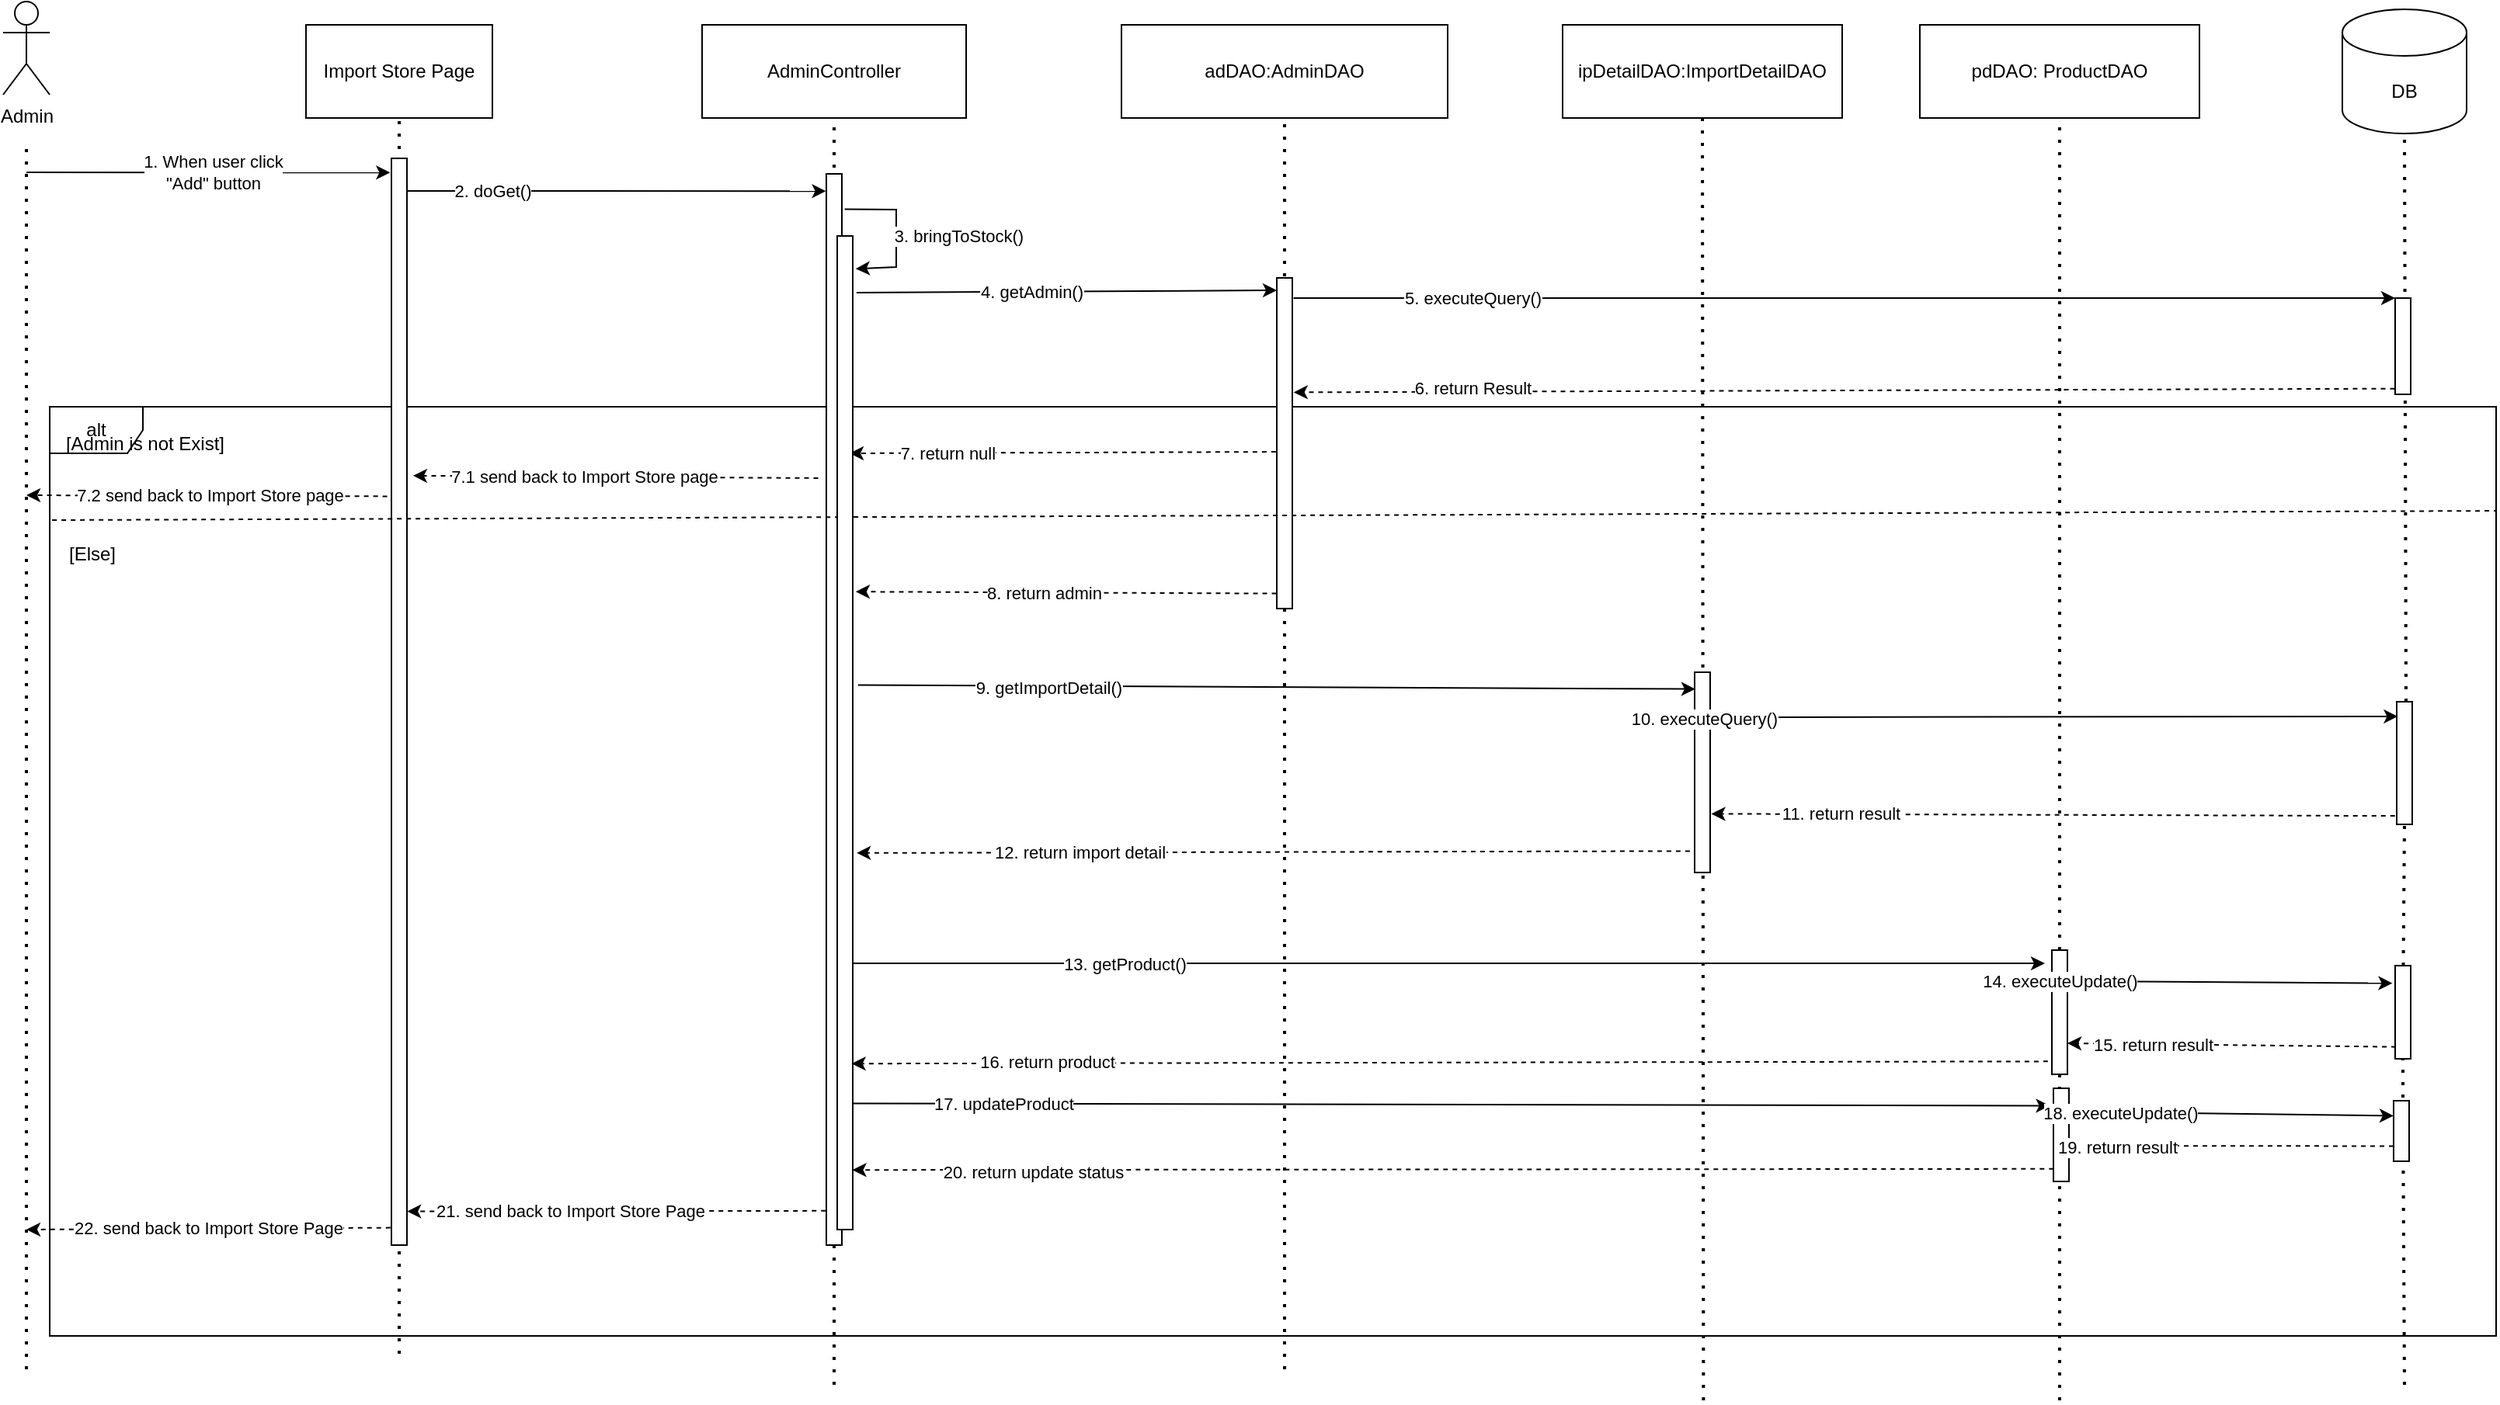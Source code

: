 <mxfile version="22.0.8" type="device">
  <diagram id="q-MbuWhYYtdjwNa4Wrbu" name="Page-1">
    <mxGraphModel dx="1167" dy="1710" grid="1" gridSize="10" guides="1" tooltips="1" connect="1" arrows="1" fold="1" page="1" pageScale="1" pageWidth="850" pageHeight="1100" math="0" shadow="0">
      <root>
        <mxCell id="0" />
        <mxCell id="1" parent="0" />
        <mxCell id="53" value="alt" style="shape=umlFrame;whiteSpace=wrap;html=1;" parent="1" vertex="1">
          <mxGeometry x="35" y="240" width="1575" height="598.5" as="geometry" />
        </mxCell>
        <mxCell id="2" value="Admin" style="shape=umlActor;verticalLabelPosition=bottom;verticalAlign=top;html=1;outlineConnect=0;" parent="1" vertex="1">
          <mxGeometry x="5" y="-21" width="30" height="60" as="geometry" />
        </mxCell>
        <mxCell id="3" value="" style="endArrow=none;dashed=1;html=1;dashPattern=1 3;strokeWidth=2;" parent="1" edge="1">
          <mxGeometry width="50" height="50" relative="1" as="geometry">
            <mxPoint x="20" y="860" as="sourcePoint" />
            <mxPoint x="20" y="70" as="targetPoint" />
          </mxGeometry>
        </mxCell>
        <mxCell id="4" value="Import Store Page" style="rounded=0;whiteSpace=wrap;html=1;" parent="1" vertex="1">
          <mxGeometry x="200" y="-6" width="120" height="60" as="geometry" />
        </mxCell>
        <mxCell id="6" value="" style="endArrow=none;dashed=1;html=1;dashPattern=1 3;strokeWidth=2;entryX=0.5;entryY=1;entryDx=0;entryDy=0;" parent="1" target="4" edge="1">
          <mxGeometry width="50" height="50" relative="1" as="geometry">
            <mxPoint x="260" y="850" as="sourcePoint" />
            <mxPoint x="259.52" y="130" as="targetPoint" />
          </mxGeometry>
        </mxCell>
        <mxCell id="7" value="1. When user click &lt;br&gt;&quot;Add&quot; button" style="endArrow=classic;html=1;entryX=-0.081;entryY=0.005;entryDx=0;entryDy=0;entryPerimeter=0;" parent="1" edge="1">
          <mxGeometry x="0.024" width="50" height="50" relative="1" as="geometry">
            <mxPoint x="20" y="89" as="sourcePoint" />
            <mxPoint x="254.19" y="89.165" as="targetPoint" />
            <mxPoint as="offset" />
          </mxGeometry>
        </mxCell>
        <mxCell id="8" value="AdminController" style="rounded=0;whiteSpace=wrap;html=1;" parent="1" vertex="1">
          <mxGeometry x="455" y="-6" width="170" height="60" as="geometry" />
        </mxCell>
        <mxCell id="9" value="adDAO:AdminDAO" style="rounded=0;whiteSpace=wrap;html=1;" parent="1" vertex="1">
          <mxGeometry x="725" y="-6" width="210" height="60" as="geometry" />
        </mxCell>
        <mxCell id="10" value="ipDetailDAO:ImportDetailDAO" style="rounded=0;whiteSpace=wrap;html=1;" parent="1" vertex="1">
          <mxGeometry x="1009" y="-6" width="180" height="60" as="geometry" />
        </mxCell>
        <mxCell id="12" value="DB" style="shape=cylinder3;whiteSpace=wrap;html=1;boundedLbl=1;backgroundOutline=1;size=15;" parent="1" vertex="1">
          <mxGeometry x="1511" y="-16" width="80" height="80" as="geometry" />
        </mxCell>
        <mxCell id="13" value="" style="rounded=0;whiteSpace=wrap;html=1;" parent="1" vertex="1">
          <mxGeometry x="255" y="80" width="10" height="700" as="geometry" />
        </mxCell>
        <mxCell id="14" value="" style="endArrow=none;dashed=1;html=1;dashPattern=1 3;strokeWidth=2;entryX=0.5;entryY=1;entryDx=0;entryDy=0;" parent="1" target="8" edge="1">
          <mxGeometry width="50" height="50" relative="1" as="geometry">
            <mxPoint x="540" y="870" as="sourcePoint" />
            <mxPoint x="539.73" y="120" as="targetPoint" />
          </mxGeometry>
        </mxCell>
        <mxCell id="15" value="" style="endArrow=none;dashed=1;html=1;dashPattern=1 3;strokeWidth=2;entryX=0.5;entryY=1;entryDx=0;entryDy=0;" parent="1" target="9" edge="1">
          <mxGeometry width="50" height="50" relative="1" as="geometry">
            <mxPoint x="830" y="860" as="sourcePoint" />
            <mxPoint x="829.95" y="130" as="targetPoint" />
          </mxGeometry>
        </mxCell>
        <mxCell id="16" value="" style="endArrow=none;dashed=1;html=1;dashPattern=1 3;strokeWidth=2;entryX=0.5;entryY=1;entryDx=0;entryDy=0;" parent="1" target="10" edge="1">
          <mxGeometry width="50" height="50" relative="1" as="geometry">
            <mxPoint x="1099.68" y="880" as="sourcePoint" />
            <mxPoint x="1100" y="120" as="targetPoint" />
          </mxGeometry>
        </mxCell>
        <mxCell id="17" value="" style="endArrow=none;dashed=1;html=1;dashPattern=1 3;strokeWidth=2;entryX=0.5;entryY=1;entryDx=0;entryDy=0;entryPerimeter=0;" parent="1" target="12" edge="1">
          <mxGeometry width="50" height="50" relative="1" as="geometry">
            <mxPoint x="1552" y="430" as="sourcePoint" />
            <mxPoint x="1552" y="120" as="targetPoint" />
          </mxGeometry>
        </mxCell>
        <mxCell id="18" value="" style="rounded=0;whiteSpace=wrap;html=1;" parent="1" vertex="1">
          <mxGeometry x="535" y="90" width="10" height="690" as="geometry" />
        </mxCell>
        <mxCell id="19" value="2. doGet()" style="endArrow=classic;html=1;entryX=-0.023;entryY=0.005;entryDx=0;entryDy=0;entryPerimeter=0;" parent="1" edge="1">
          <mxGeometry x="-0.593" width="50" height="50" relative="1" as="geometry">
            <mxPoint x="265" y="101.0" as="sourcePoint" />
            <mxPoint x="534.77" y="101.115" as="targetPoint" />
            <mxPoint as="offset" />
          </mxGeometry>
        </mxCell>
        <mxCell id="20" value="" style="rounded=0;whiteSpace=wrap;html=1;" parent="1" vertex="1">
          <mxGeometry x="825" y="157" width="10" height="213" as="geometry" />
        </mxCell>
        <mxCell id="21" value="4.&amp;nbsp;getAdmin()" style="endArrow=classic;html=1;exitX=1.245;exitY=0.057;exitDx=0;exitDy=0;exitPerimeter=0;" parent="1" source="Zld99kQidg25YX3PQMox-93" edge="1">
          <mxGeometry x="-0.164" width="50" height="50" relative="1" as="geometry">
            <mxPoint x="558.76" y="165.2" as="sourcePoint" />
            <mxPoint x="825" y="165" as="targetPoint" />
            <mxPoint as="offset" />
          </mxGeometry>
        </mxCell>
        <mxCell id="22" value="" style="rounded=0;whiteSpace=wrap;html=1;" parent="1" vertex="1">
          <mxGeometry x="1545" y="170" width="10" height="62" as="geometry" />
        </mxCell>
        <mxCell id="23" value="5. executeQuery()" style="endArrow=classic;html=1;entryX=0;entryY=0;entryDx=0;entryDy=0;exitX=1.078;exitY=0.061;exitDx=0;exitDy=0;exitPerimeter=0;" parent="1" source="20" target="22" edge="1">
          <mxGeometry x="-0.676" width="50" height="50" relative="1" as="geometry">
            <mxPoint x="850" y="170" as="sourcePoint" />
            <mxPoint x="1130" y="120" as="targetPoint" />
            <mxPoint as="offset" />
          </mxGeometry>
        </mxCell>
        <mxCell id="24" value="6. return Result" style="endArrow=classic;html=1;exitX=-0.026;exitY=0.941;exitDx=0;exitDy=0;exitPerimeter=0;dashed=1;entryX=1.089;entryY=0.346;entryDx=0;entryDy=0;entryPerimeter=0;" parent="1" source="22" target="20" edge="1">
          <mxGeometry x="0.674" y="-2" width="50" height="50" relative="1" as="geometry">
            <mxPoint x="810.0" y="241.883" as="sourcePoint" />
            <mxPoint x="850" y="230" as="targetPoint" />
            <mxPoint as="offset" />
          </mxGeometry>
        </mxCell>
        <mxCell id="25" value="7. return null" style="endArrow=classic;html=1;exitX=-0.056;exitY=0.526;exitDx=0;exitDy=0;exitPerimeter=0;dashed=1;" parent="1" source="20" edge="1">
          <mxGeometry x="0.536" width="50" height="50" relative="1" as="geometry">
            <mxPoint x="826.8" y="271.099" as="sourcePoint" />
            <mxPoint x="550" y="270" as="targetPoint" />
            <mxPoint as="offset" />
          </mxGeometry>
        </mxCell>
        <mxCell id="26" value="7.1 send back to Import Store page" style="endArrow=classic;html=1;exitX=-0.525;exitY=0.284;exitDx=0;exitDy=0;exitPerimeter=0;dashed=1;entryX=1.394;entryY=0.292;entryDx=0;entryDy=0;entryPerimeter=0;" parent="1" source="18" target="13" edge="1">
          <mxGeometry x="0.153" width="50" height="50" relative="1" as="geometry">
            <mxPoint x="529.75" y="286.099" as="sourcePoint" />
            <mxPoint x="270" y="286" as="targetPoint" />
            <mxPoint as="offset" />
          </mxGeometry>
        </mxCell>
        <mxCell id="27" value="7.2 send back to Import Store page" style="endArrow=classic;html=1;exitX=-0.27;exitY=0.311;exitDx=0;exitDy=0;exitPerimeter=0;dashed=1;" parent="1" source="13" edge="1">
          <mxGeometry x="-0.023" width="50" height="50" relative="1" as="geometry">
            <mxPoint x="255.0" y="297.309" as="sourcePoint" />
            <mxPoint x="20" y="297" as="targetPoint" />
            <mxPoint x="-1" as="offset" />
          </mxGeometry>
        </mxCell>
        <mxCell id="28" value="8. return admin" style="endArrow=classic;html=1;exitX=-0.02;exitY=0.423;exitDx=0;exitDy=0;exitPerimeter=0;dashed=1;entryX=1.193;entryY=0.358;entryDx=0;entryDy=0;entryPerimeter=0;" parent="1" target="Zld99kQidg25YX3PQMox-93" edge="1">
          <mxGeometry x="0.106" width="50" height="50" relative="1" as="geometry">
            <mxPoint x="824.75" y="360.309" as="sourcePoint" />
            <mxPoint x="560" y="360" as="targetPoint" />
            <mxPoint as="offset" />
          </mxGeometry>
        </mxCell>
        <mxCell id="30" value="9. getImportDetail()" style="endArrow=classic;html=1;exitX=1.341;exitY=0.452;exitDx=0;exitDy=0;exitPerimeter=0;entryX=0.046;entryY=0.084;entryDx=0;entryDy=0;entryPerimeter=0;" parent="1" source="Zld99kQidg25YX3PQMox-93" target="31" edge="1">
          <mxGeometry x="-0.545" y="-1" width="50" height="50" relative="1" as="geometry">
            <mxPoint x="549.7" y="421.6" as="sourcePoint" />
            <mxPoint x="1090" y="420" as="targetPoint" />
            <mxPoint as="offset" />
            <Array as="points" />
          </mxGeometry>
        </mxCell>
        <mxCell id="31" value="" style="rounded=0;whiteSpace=wrap;html=1;" parent="1" vertex="1">
          <mxGeometry x="1094" y="411" width="10" height="129" as="geometry" />
        </mxCell>
        <mxCell id="51" value="21. send back to Import Store Page" style="endArrow=classic;html=1;dashed=1;exitX=-0.038;exitY=0.968;exitDx=0;exitDy=0;exitPerimeter=0;entryX=1.012;entryY=0.969;entryDx=0;entryDy=0;entryPerimeter=0;" parent="1" source="18" target="13" edge="1">
          <mxGeometry x="0.222" width="50" height="50" relative="1" as="geometry">
            <mxPoint x="530" y="760" as="sourcePoint" />
            <mxPoint x="270" y="760" as="targetPoint" />
            <mxPoint as="offset" />
          </mxGeometry>
        </mxCell>
        <mxCell id="52" value="22. send back to Import Store Page" style="endArrow=classic;html=1;dashed=1;exitX=-0.062;exitY=0.984;exitDx=0;exitDy=0;exitPerimeter=0;" parent="1" source="13" edge="1">
          <mxGeometry width="50" height="50" relative="1" as="geometry">
            <mxPoint x="250" y="770" as="sourcePoint" />
            <mxPoint x="20" y="770" as="targetPoint" />
            <mxPoint as="offset" />
          </mxGeometry>
        </mxCell>
        <mxCell id="54" value="[Admin&amp;nbsp;is not Exist]" style="text;html=1;strokeColor=none;fillColor=none;align=center;verticalAlign=middle;whiteSpace=wrap;rounded=0;" parent="1" vertex="1">
          <mxGeometry x="4" y="248.5" width="185" height="30" as="geometry" />
        </mxCell>
        <mxCell id="57" value="[Else]" style="text;html=1;strokeColor=none;fillColor=none;align=center;verticalAlign=middle;whiteSpace=wrap;rounded=0;" parent="1" vertex="1">
          <mxGeometry x="35" y="320" width="55" height="30" as="geometry" />
        </mxCell>
        <mxCell id="58" value="" style="endArrow=none;dashed=1;html=1;rounded=0;exitX=0.001;exitY=0.122;exitDx=0;exitDy=0;exitPerimeter=0;entryX=1;entryY=0.112;entryDx=0;entryDy=0;entryPerimeter=0;" parent="1" source="53" target="53" edge="1">
          <mxGeometry width="50" height="50" relative="1" as="geometry">
            <mxPoint x="400" y="400" as="sourcePoint" />
            <mxPoint x="1390" y="310" as="targetPoint" />
          </mxGeometry>
        </mxCell>
        <mxCell id="Zld99kQidg25YX3PQMox-58" value="" style="endArrow=classic;html=1;rounded=0;entryX=0.07;entryY=0.12;entryDx=0;entryDy=0;entryPerimeter=0;" parent="1" target="38" edge="1">
          <mxGeometry width="50" height="50" relative="1" as="geometry">
            <mxPoint x="1110" y="440" as="sourcePoint" />
            <mxPoint x="1220" y="430" as="targetPoint" />
          </mxGeometry>
        </mxCell>
        <mxCell id="Zld99kQidg25YX3PQMox-60" value="10. executeQuery()" style="edgeLabel;html=1;align=center;verticalAlign=middle;resizable=0;points=[];" parent="Zld99kQidg25YX3PQMox-58" vertex="1" connectable="0">
          <mxGeometry x="0.203" y="-1" relative="1" as="geometry">
            <mxPoint x="-273" as="offset" />
          </mxGeometry>
        </mxCell>
        <mxCell id="38" value="" style="rounded=0;whiteSpace=wrap;html=1;" parent="1" vertex="1">
          <mxGeometry x="1546" y="430" width="10" height="79" as="geometry" />
        </mxCell>
        <mxCell id="Zld99kQidg25YX3PQMox-59" value="" style="endArrow=none;dashed=1;html=1;dashPattern=1 3;strokeWidth=2;entryX=0.5;entryY=1;entryDx=0;entryDy=0;entryPerimeter=0;" parent="1" source="Zld99kQidg25YX3PQMox-70" target="38" edge="1">
          <mxGeometry width="50" height="50" relative="1" as="geometry">
            <mxPoint x="1551" y="870" as="sourcePoint" />
            <mxPoint x="1551" y="120" as="targetPoint" />
          </mxGeometry>
        </mxCell>
        <mxCell id="Zld99kQidg25YX3PQMox-62" value="11. return result" style="endArrow=classic;html=1;dashed=1;entryX=1.173;entryY=0.707;entryDx=0;entryDy=0;entryPerimeter=0;exitX=-0.114;exitY=0.931;exitDx=0;exitDy=0;exitPerimeter=0;" parent="1" source="38" edge="1">
          <mxGeometry x="0.621" width="50" height="50" relative="1" as="geometry">
            <mxPoint x="1760" y="500" as="sourcePoint" />
            <mxPoint x="1104.73" y="502.203" as="targetPoint" />
            <mxPoint as="offset" />
          </mxGeometry>
        </mxCell>
        <mxCell id="Zld99kQidg25YX3PQMox-63" value="12. return import detail" style="endArrow=classic;html=1;exitX=-0.305;exitY=0.893;exitDx=0;exitDy=0;exitPerimeter=0;dashed=1;entryX=1.254;entryY=0.621;entryDx=0;entryDy=0;entryPerimeter=0;" parent="1" source="31" target="Zld99kQidg25YX3PQMox-93" edge="1">
          <mxGeometry x="0.464" width="50" height="50" relative="1" as="geometry">
            <mxPoint x="834.75" y="370.309" as="sourcePoint" />
            <mxPoint x="550" y="530" as="targetPoint" />
            <mxPoint as="offset" />
          </mxGeometry>
        </mxCell>
        <mxCell id="Zld99kQidg25YX3PQMox-64" value="pdDAO: ProductDAO" style="rounded=0;whiteSpace=wrap;html=1;" parent="1" vertex="1">
          <mxGeometry x="1239" y="-6" width="180" height="60" as="geometry" />
        </mxCell>
        <mxCell id="Zld99kQidg25YX3PQMox-65" value="" style="endArrow=none;dashed=1;html=1;dashPattern=1 3;strokeWidth=2;entryX=0.5;entryY=1;entryDx=0;entryDy=0;" parent="1" source="Zld99kQidg25YX3PQMox-67" target="Zld99kQidg25YX3PQMox-64" edge="1">
          <mxGeometry width="50" height="50" relative="1" as="geometry">
            <mxPoint x="1329" y="880" as="sourcePoint" />
            <mxPoint x="1109" y="120" as="targetPoint" />
          </mxGeometry>
        </mxCell>
        <mxCell id="Zld99kQidg25YX3PQMox-66" value="13. getProduct()" style="endArrow=classic;html=1;exitX=1.004;exitY=0.732;exitDx=0;exitDy=0;exitPerimeter=0;entryX=-0.45;entryY=0.107;entryDx=0;entryDy=0;entryPerimeter=0;" parent="1" source="Zld99kQidg25YX3PQMox-93" target="Zld99kQidg25YX3PQMox-67" edge="1">
          <mxGeometry x="-0.545" y="-1" width="50" height="50" relative="1" as="geometry">
            <mxPoint x="555" y="432" as="sourcePoint" />
            <mxPoint x="1320" y="610" as="targetPoint" />
            <mxPoint as="offset" />
            <Array as="points" />
          </mxGeometry>
        </mxCell>
        <mxCell id="Zld99kQidg25YX3PQMox-68" value="" style="endArrow=none;dashed=1;html=1;dashPattern=1 3;strokeWidth=2;entryX=0.5;entryY=1;entryDx=0;entryDy=0;" parent="1" target="Zld99kQidg25YX3PQMox-67" edge="1">
          <mxGeometry width="50" height="50" relative="1" as="geometry">
            <mxPoint x="1329" y="880" as="sourcePoint" />
            <mxPoint x="1329" y="110" as="targetPoint" />
          </mxGeometry>
        </mxCell>
        <mxCell id="Zld99kQidg25YX3PQMox-67" value="" style="rounded=0;whiteSpace=wrap;html=1;" parent="1" vertex="1">
          <mxGeometry x="1324" y="590" width="10" height="80" as="geometry" />
        </mxCell>
        <mxCell id="Zld99kQidg25YX3PQMox-69" value="" style="endArrow=classic;html=1;rounded=0;exitX=1;exitY=0.25;exitDx=0;exitDy=0;entryX=-0.176;entryY=0.189;entryDx=0;entryDy=0;entryPerimeter=0;" parent="1" source="Zld99kQidg25YX3PQMox-67" target="Zld99kQidg25YX3PQMox-70" edge="1">
          <mxGeometry width="50" height="50" relative="1" as="geometry">
            <mxPoint x="1550" y="670" as="sourcePoint" />
            <mxPoint x="1600" y="620" as="targetPoint" />
          </mxGeometry>
        </mxCell>
        <mxCell id="Zld99kQidg25YX3PQMox-72" value="14. executeUpdate()" style="edgeLabel;html=1;align=center;verticalAlign=middle;resizable=0;points=[];" parent="Zld99kQidg25YX3PQMox-69" vertex="1" connectable="0">
          <mxGeometry x="-0.27" y="1" relative="1" as="geometry">
            <mxPoint x="-82" as="offset" />
          </mxGeometry>
        </mxCell>
        <mxCell id="Zld99kQidg25YX3PQMox-71" value="" style="endArrow=none;dashed=1;html=1;dashPattern=1 3;strokeWidth=2;entryX=0.5;entryY=1;entryDx=0;entryDy=0;entryPerimeter=0;" parent="1" target="Zld99kQidg25YX3PQMox-70" edge="1">
          <mxGeometry width="50" height="50" relative="1" as="geometry">
            <mxPoint x="1550" y="693" as="sourcePoint" />
            <mxPoint x="1551" y="509" as="targetPoint" />
          </mxGeometry>
        </mxCell>
        <mxCell id="Zld99kQidg25YX3PQMox-70" value="" style="rounded=0;whiteSpace=wrap;html=1;" parent="1" vertex="1">
          <mxGeometry x="1545" y="600" width="10" height="60" as="geometry" />
        </mxCell>
        <mxCell id="Zld99kQidg25YX3PQMox-73" value="" style="endArrow=classic;html=1;rounded=0;exitX=0.053;exitY=0.872;exitDx=0;exitDy=0;exitPerimeter=0;entryX=1;entryY=0.75;entryDx=0;entryDy=0;dashed=1;" parent="1" source="Zld99kQidg25YX3PQMox-70" target="Zld99kQidg25YX3PQMox-67" edge="1">
          <mxGeometry width="50" height="50" relative="1" as="geometry">
            <mxPoint x="1500" y="600" as="sourcePoint" />
            <mxPoint x="1550" y="550" as="targetPoint" />
          </mxGeometry>
        </mxCell>
        <mxCell id="Zld99kQidg25YX3PQMox-74" value="15. return result" style="edgeLabel;html=1;align=center;verticalAlign=middle;resizable=0;points=[];" parent="Zld99kQidg25YX3PQMox-73" vertex="1" connectable="0">
          <mxGeometry x="0.726" relative="1" as="geometry">
            <mxPoint x="26" as="offset" />
          </mxGeometry>
        </mxCell>
        <mxCell id="Zld99kQidg25YX3PQMox-85" value="" style="endArrow=none;dashed=1;html=1;dashPattern=1 3;strokeWidth=2;" parent="1" edge="1">
          <mxGeometry width="50" height="50" relative="1" as="geometry">
            <mxPoint x="1551" y="870" as="sourcePoint" />
            <mxPoint x="1550" y="690" as="targetPoint" />
          </mxGeometry>
        </mxCell>
        <mxCell id="Zld99kQidg25YX3PQMox-93" value="" style="rounded=0;whiteSpace=wrap;html=1;" parent="1" vertex="1">
          <mxGeometry x="542" y="130" width="10" height="640" as="geometry" />
        </mxCell>
        <mxCell id="Zld99kQidg25YX3PQMox-95" value="" style="endArrow=classic;html=1;rounded=0;exitX=-0.255;exitY=0.896;exitDx=0;exitDy=0;exitPerimeter=0;entryX=0.931;entryY=0.833;entryDx=0;entryDy=0;entryPerimeter=0;dashed=1;" parent="1" source="Zld99kQidg25YX3PQMox-67" target="Zld99kQidg25YX3PQMox-93" edge="1">
          <mxGeometry width="50" height="50" relative="1" as="geometry">
            <mxPoint x="1100" y="750" as="sourcePoint" />
            <mxPoint x="1150" y="700" as="targetPoint" />
          </mxGeometry>
        </mxCell>
        <mxCell id="Zld99kQidg25YX3PQMox-96" value="16. return product" style="edgeLabel;html=1;align=center;verticalAlign=middle;resizable=0;points=[];" parent="Zld99kQidg25YX3PQMox-95" vertex="1" connectable="0">
          <mxGeometry x="0.674" y="-1" relative="1" as="geometry">
            <mxPoint as="offset" />
          </mxGeometry>
        </mxCell>
        <mxCell id="Zld99kQidg25YX3PQMox-97" value="" style="endArrow=classic;html=1;rounded=0;entryX=1.194;entryY=0.033;entryDx=0;entryDy=0;entryPerimeter=0;exitX=1.183;exitY=0.033;exitDx=0;exitDy=0;exitPerimeter=0;" parent="1" source="18" target="Zld99kQidg25YX3PQMox-93" edge="1">
          <mxGeometry width="50" height="50" relative="1" as="geometry">
            <mxPoint x="350" y="130" as="sourcePoint" />
            <mxPoint x="400" y="80" as="targetPoint" />
            <Array as="points">
              <mxPoint x="580" y="113" />
              <mxPoint x="580" y="150" />
            </Array>
          </mxGeometry>
        </mxCell>
        <mxCell id="Zld99kQidg25YX3PQMox-98" value="3. bringToStock()" style="edgeLabel;html=1;align=center;verticalAlign=middle;resizable=0;points=[];" parent="Zld99kQidg25YX3PQMox-97" vertex="1" connectable="0">
          <mxGeometry x="0.044" y="-1" relative="1" as="geometry">
            <mxPoint x="41" as="offset" />
          </mxGeometry>
        </mxCell>
        <mxCell id="lEbRbyiGPAEYIdbsUyGK-61" value="" style="endArrow=classic;html=1;rounded=0;exitX=0.976;exitY=0.873;exitDx=0;exitDy=0;exitPerimeter=0;entryX=-0.223;entryY=0.187;entryDx=0;entryDy=0;entryPerimeter=0;" edge="1" parent="1" source="Zld99kQidg25YX3PQMox-93" target="lEbRbyiGPAEYIdbsUyGK-62">
          <mxGeometry width="50" height="50" relative="1" as="geometry">
            <mxPoint x="550" y="700" as="sourcePoint" />
            <mxPoint x="600" y="650" as="targetPoint" />
          </mxGeometry>
        </mxCell>
        <mxCell id="lEbRbyiGPAEYIdbsUyGK-63" value="17. updateProduct" style="edgeLabel;html=1;align=center;verticalAlign=middle;resizable=0;points=[];" vertex="1" connectable="0" parent="lEbRbyiGPAEYIdbsUyGK-61">
          <mxGeometry x="-0.748" relative="1" as="geometry">
            <mxPoint as="offset" />
          </mxGeometry>
        </mxCell>
        <mxCell id="lEbRbyiGPAEYIdbsUyGK-62" value="" style="rounded=0;whiteSpace=wrap;html=1;" vertex="1" parent="1">
          <mxGeometry x="1325" y="679" width="10" height="60" as="geometry" />
        </mxCell>
        <mxCell id="lEbRbyiGPAEYIdbsUyGK-64" value="" style="rounded=0;whiteSpace=wrap;html=1;" vertex="1" parent="1">
          <mxGeometry x="1544" y="687" width="10" height="39" as="geometry" />
        </mxCell>
        <mxCell id="lEbRbyiGPAEYIdbsUyGK-65" value="" style="endArrow=classic;html=1;rounded=0;entryX=0;entryY=0.25;entryDx=0;entryDy=0;exitX=1;exitY=0.25;exitDx=0;exitDy=0;" edge="1" parent="1" source="lEbRbyiGPAEYIdbsUyGK-62" target="lEbRbyiGPAEYIdbsUyGK-64">
          <mxGeometry width="50" height="50" relative="1" as="geometry">
            <mxPoint x="1340" y="700" as="sourcePoint" />
            <mxPoint x="1570" y="580" as="targetPoint" />
          </mxGeometry>
        </mxCell>
        <mxCell id="lEbRbyiGPAEYIdbsUyGK-66" value="18. executeUpdate()" style="edgeLabel;html=1;align=center;verticalAlign=middle;resizable=0;points=[];" vertex="1" connectable="0" parent="lEbRbyiGPAEYIdbsUyGK-65">
          <mxGeometry x="-0.682" relative="1" as="geometry">
            <mxPoint as="offset" />
          </mxGeometry>
        </mxCell>
        <mxCell id="lEbRbyiGPAEYIdbsUyGK-67" value="" style="endArrow=classic;html=1;rounded=0;exitX=0;exitY=0.75;exitDx=0;exitDy=0;entryX=0.902;entryY=0.616;entryDx=0;entryDy=0;entryPerimeter=0;dashed=1;" edge="1" parent="1" source="lEbRbyiGPAEYIdbsUyGK-64" target="lEbRbyiGPAEYIdbsUyGK-62">
          <mxGeometry width="50" height="50" relative="1" as="geometry">
            <mxPoint x="1510" y="740" as="sourcePoint" />
            <mxPoint x="1560" y="690" as="targetPoint" />
          </mxGeometry>
        </mxCell>
        <mxCell id="lEbRbyiGPAEYIdbsUyGK-68" value="19. return result" style="edgeLabel;html=1;align=center;verticalAlign=middle;resizable=0;points=[];" vertex="1" connectable="0" parent="lEbRbyiGPAEYIdbsUyGK-67">
          <mxGeometry x="0.701" y="1" relative="1" as="geometry">
            <mxPoint as="offset" />
          </mxGeometry>
        </mxCell>
        <mxCell id="lEbRbyiGPAEYIdbsUyGK-69" value="" style="endArrow=classic;html=1;rounded=0;exitX=0.015;exitY=0.865;exitDx=0;exitDy=0;exitPerimeter=0;entryX=0.977;entryY=0.94;entryDx=0;entryDy=0;entryPerimeter=0;dashed=1;" edge="1" parent="1" source="lEbRbyiGPAEYIdbsUyGK-62" target="Zld99kQidg25YX3PQMox-93">
          <mxGeometry width="50" height="50" relative="1" as="geometry">
            <mxPoint x="1130" y="700" as="sourcePoint" />
            <mxPoint x="1180" y="650" as="targetPoint" />
          </mxGeometry>
        </mxCell>
        <mxCell id="lEbRbyiGPAEYIdbsUyGK-70" value="20. return update status" style="edgeLabel;html=1;align=center;verticalAlign=middle;resizable=0;points=[];" vertex="1" connectable="0" parent="lEbRbyiGPAEYIdbsUyGK-69">
          <mxGeometry x="0.699" y="1" relative="1" as="geometry">
            <mxPoint as="offset" />
          </mxGeometry>
        </mxCell>
      </root>
    </mxGraphModel>
  </diagram>
</mxfile>
